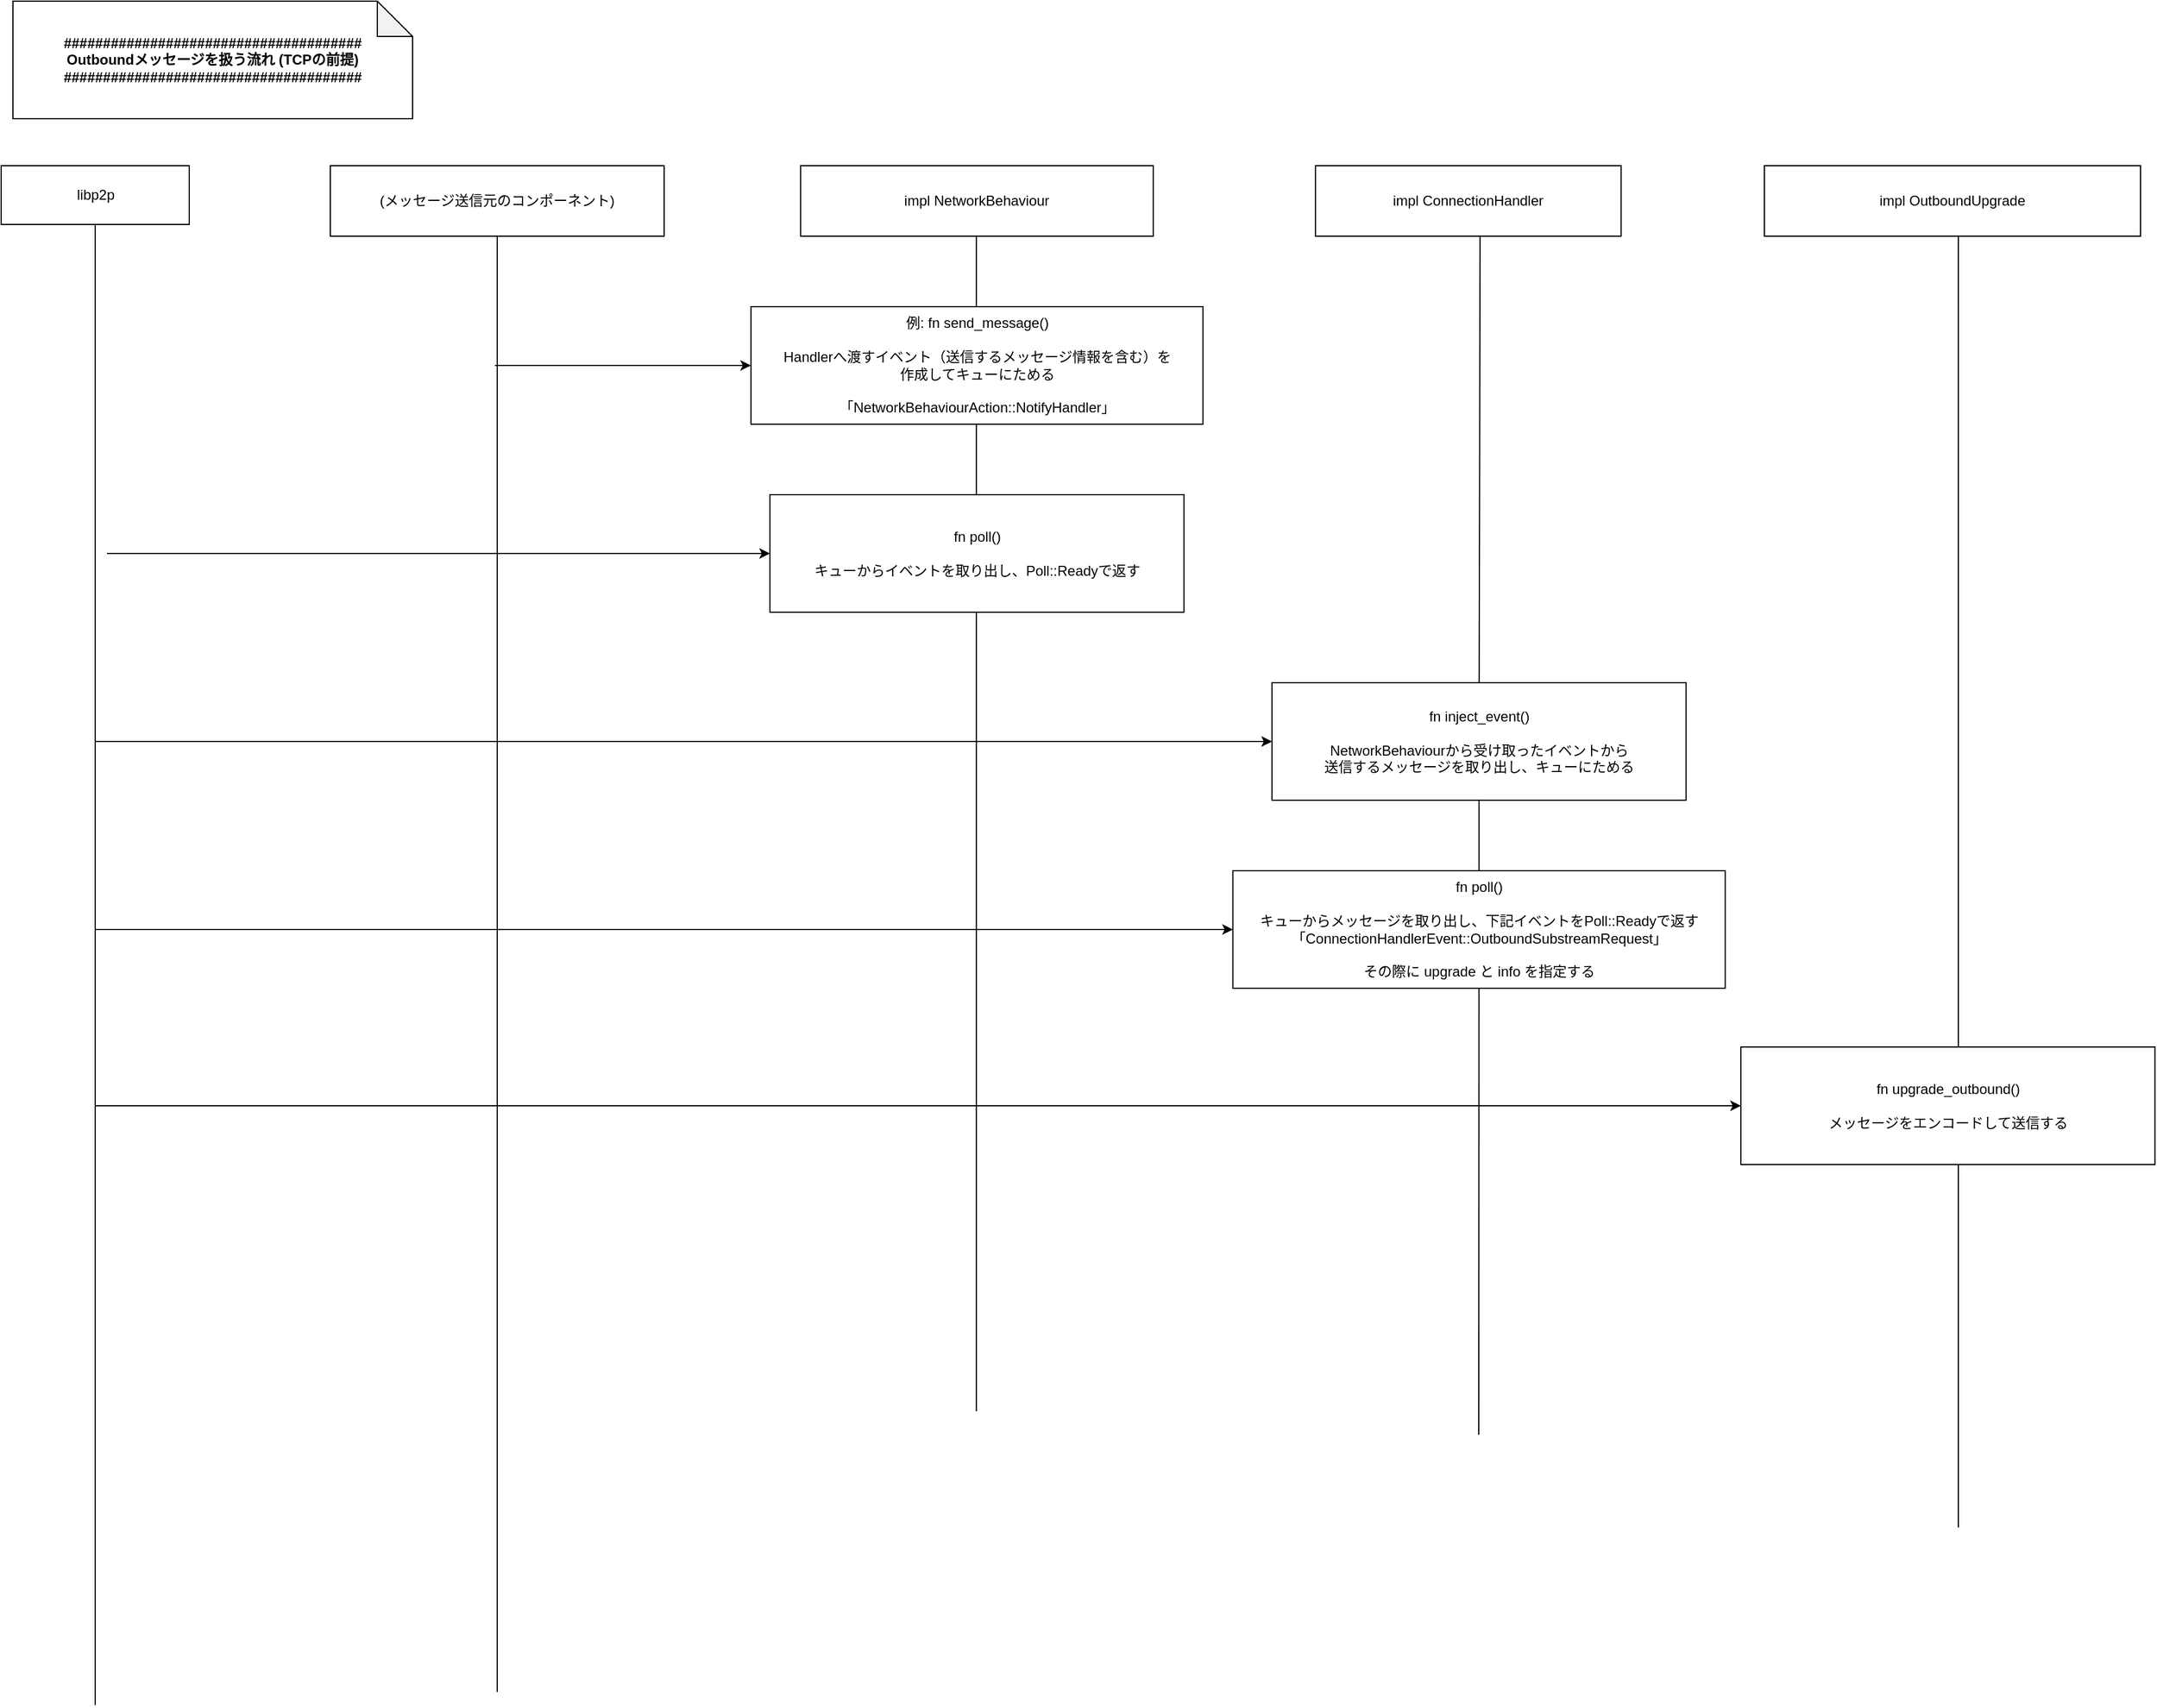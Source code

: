 <mxfile>
    <diagram id="T8pmpTCMuDaPm9wjzUCa" name="Page-1">
        <mxGraphModel dx="2151" dy="923" grid="1" gridSize="10" guides="1" tooltips="1" connect="1" arrows="1" fold="1" page="1" pageScale="1" pageWidth="827" pageHeight="1169" background="none" math="0" shadow="0">
            <root>
                <mxCell id="0"/>
                <mxCell id="1" parent="0"/>
                <mxCell id="2" value="(メッセージ送信元のコンポーネント)" style="rounded=0;whiteSpace=wrap;html=1;" parent="1" vertex="1">
                    <mxGeometry y="160" width="284" height="60" as="geometry"/>
                </mxCell>
                <mxCell id="7" value="impl NetworkBehaviour" style="rounded=0;whiteSpace=wrap;html=1;" parent="1" vertex="1">
                    <mxGeometry x="400.12" y="160" width="300" height="60" as="geometry"/>
                </mxCell>
                <mxCell id="8" value="" style="endArrow=classic;html=1;entryX=0;entryY=0.5;entryDx=0;entryDy=0;" parent="1" target="70" edge="1">
                    <mxGeometry width="50" height="50" relative="1" as="geometry">
                        <mxPoint x="140" y="330" as="sourcePoint"/>
                        <mxPoint x="384.5" y="530" as="targetPoint"/>
                    </mxGeometry>
                </mxCell>
                <mxCell id="10" value="" style="endArrow=none;html=1;" parent="1" edge="1">
                    <mxGeometry width="50" height="50" relative="1" as="geometry">
                        <mxPoint x="549.62" y="1220" as="sourcePoint"/>
                        <mxPoint x="549.62" y="220" as="targetPoint"/>
                    </mxGeometry>
                </mxCell>
                <mxCell id="11" value="######################################&lt;br&gt;Outboundメッセージを扱う流れ (TCPの前提)&lt;br&gt;######################################" style="shape=note;whiteSpace=wrap;html=1;backgroundOutline=1;darkOpacity=0.05;fontStyle=1" parent="1" vertex="1">
                    <mxGeometry x="-270" y="20" width="340" height="100" as="geometry"/>
                </mxCell>
                <mxCell id="14" value="impl ConnectionHandler" style="rounded=0;whiteSpace=wrap;html=1;" parent="1" vertex="1">
                    <mxGeometry x="838.12" y="160" width="260" height="60" as="geometry"/>
                </mxCell>
                <mxCell id="17" value="" style="endArrow=none;html=1;startArrow=none;" parent="1" source="74" edge="1">
                    <mxGeometry width="50" height="50" relative="1" as="geometry">
                        <mxPoint x="978.12" y="1220" as="sourcePoint"/>
                        <mxPoint x="978.12" y="220" as="targetPoint"/>
                    </mxGeometry>
                </mxCell>
                <mxCell id="40" value="impl OutboundUpgrade" style="rounded=0;whiteSpace=wrap;html=1;" parent="1" vertex="1">
                    <mxGeometry x="1220" y="160" width="320" height="60" as="geometry"/>
                </mxCell>
                <mxCell id="42" value="" style="endArrow=none;html=1;" parent="1" edge="1">
                    <mxGeometry width="50" height="50" relative="1" as="geometry">
                        <mxPoint x="1385" y="1318.824" as="sourcePoint"/>
                        <mxPoint x="1385.01" y="220" as="targetPoint"/>
                    </mxGeometry>
                </mxCell>
                <mxCell id="69" value="" style="endArrow=none;html=1;entryX=0.5;entryY=1;entryDx=0;entryDy=0;" parent="1" target="2" edge="1">
                    <mxGeometry width="50" height="50" relative="1" as="geometry">
                        <mxPoint x="142" y="1458.824" as="sourcePoint"/>
                        <mxPoint x="142" y="390" as="targetPoint"/>
                    </mxGeometry>
                </mxCell>
                <mxCell id="70" value="例: fn send_message()&lt;br&gt;&lt;br&gt;Handlerへ渡すイベント（送信するメッセージ情報を含む）を&lt;br&gt;作成してキューにためる&lt;br&gt;&lt;br&gt;「NetworkBehaviourAction::NotifyHandler」" style="html=1;dashed=0;whitespace=wrap;" parent="1" vertex="1">
                    <mxGeometry x="357.87" y="280" width="384.5" height="100" as="geometry"/>
                </mxCell>
                <mxCell id="71" value="fn poll()&lt;br&gt;&lt;br&gt;キューからイベントを取り出し、Poll::Readyで返す" style="html=1;dashed=0;whitespace=wrap;" parent="1" vertex="1">
                    <mxGeometry x="373.99" y="440" width="352.25" height="100" as="geometry"/>
                </mxCell>
                <mxCell id="72" value="" style="endArrow=classic;html=1;entryX=0;entryY=0.5;entryDx=0;entryDy=0;" parent="1" target="71" edge="1">
                    <mxGeometry width="50" height="50" relative="1" as="geometry">
                        <mxPoint x="-190" y="490" as="sourcePoint"/>
                        <mxPoint x="617.75" y="530" as="targetPoint"/>
                    </mxGeometry>
                </mxCell>
                <mxCell id="75" value="fn poll()&lt;br&gt;&lt;br&gt;キューからメッセージを取り出し、下記イベントをPoll::Readyで返す&lt;br&gt;「ConnectionHandlerEvent::OutboundSubstreamRequest」&lt;br&gt;&lt;br&gt;その際に upgrade と info を指定する" style="html=1;dashed=0;whitespace=wrap;" parent="1" vertex="1">
                    <mxGeometry x="767.81" y="760" width="418.88" height="100" as="geometry"/>
                </mxCell>
                <mxCell id="76" value="" style="endArrow=none;html=1;" parent="1" target="75" edge="1">
                    <mxGeometry width="50" height="50" relative="1" as="geometry">
                        <mxPoint x="977" y="1240" as="sourcePoint"/>
                        <mxPoint x="1200" y="230" as="targetPoint"/>
                    </mxGeometry>
                </mxCell>
                <mxCell id="74" value="fn inject_event()&lt;br&gt;&lt;br&gt;NetworkBehaviourから受け取ったイベントから&lt;br&gt;送信するメッセージを取り出し、キューにためる" style="html=1;dashed=0;whitespace=wrap;" parent="1" vertex="1">
                    <mxGeometry x="801.12" y="600" width="352.25" height="100" as="geometry"/>
                </mxCell>
                <mxCell id="77" value="" style="endArrow=none;html=1;startArrow=none;" parent="1" source="75" target="74" edge="1">
                    <mxGeometry width="50" height="50" relative="1" as="geometry">
                        <mxPoint x="974.47" y="1030" as="sourcePoint"/>
                        <mxPoint x="978.12" y="220" as="targetPoint"/>
                    </mxGeometry>
                </mxCell>
                <mxCell id="78" value="libp2p" style="html=1;dashed=0;whitespace=wrap;" parent="1" vertex="1">
                    <mxGeometry x="-280" y="160" width="160" height="50" as="geometry"/>
                </mxCell>
                <mxCell id="79" value="" style="endArrow=none;html=1;entryX=0.5;entryY=1;entryDx=0;entryDy=0;" parent="1" target="78" edge="1">
                    <mxGeometry width="50" height="50" relative="1" as="geometry">
                        <mxPoint x="-200" y="1470" as="sourcePoint"/>
                        <mxPoint x="251.0" y="390" as="targetPoint"/>
                    </mxGeometry>
                </mxCell>
                <mxCell id="80" value="fn upgrade_outbound()&lt;br&gt;&lt;br&gt;メッセージをエンコードして送信する" style="html=1;dashed=0;whitespace=wrap;" parent="1" vertex="1">
                    <mxGeometry x="1200" y="910" width="352.25" height="100" as="geometry"/>
                </mxCell>
                <mxCell id="81" value="" style="endArrow=classic;html=1;entryX=0;entryY=0.5;entryDx=0;entryDy=0;" parent="1" target="74" edge="1">
                    <mxGeometry width="50" height="50" relative="1" as="geometry">
                        <mxPoint x="-200" y="650" as="sourcePoint"/>
                        <mxPoint x="568.88" y="740" as="targetPoint"/>
                    </mxGeometry>
                </mxCell>
                <mxCell id="82" value="" style="endArrow=classic;html=1;entryX=0;entryY=0.5;entryDx=0;entryDy=0;" parent="1" target="75" edge="1">
                    <mxGeometry width="50" height="50" relative="1" as="geometry">
                        <mxPoint x="-200" y="810" as="sourcePoint"/>
                        <mxPoint x="1031.88" y="900" as="targetPoint"/>
                    </mxGeometry>
                </mxCell>
                <mxCell id="83" value="" style="endArrow=classic;html=1;entryX=0;entryY=0.5;entryDx=0;entryDy=0;" parent="1" target="80" edge="1">
                    <mxGeometry width="50" height="50" relative="1" as="geometry">
                        <mxPoint x="-200" y="960" as="sourcePoint"/>
                        <mxPoint x="1033" y="1100" as="targetPoint"/>
                    </mxGeometry>
                </mxCell>
            </root>
        </mxGraphModel>
    </diagram>
</mxfile>